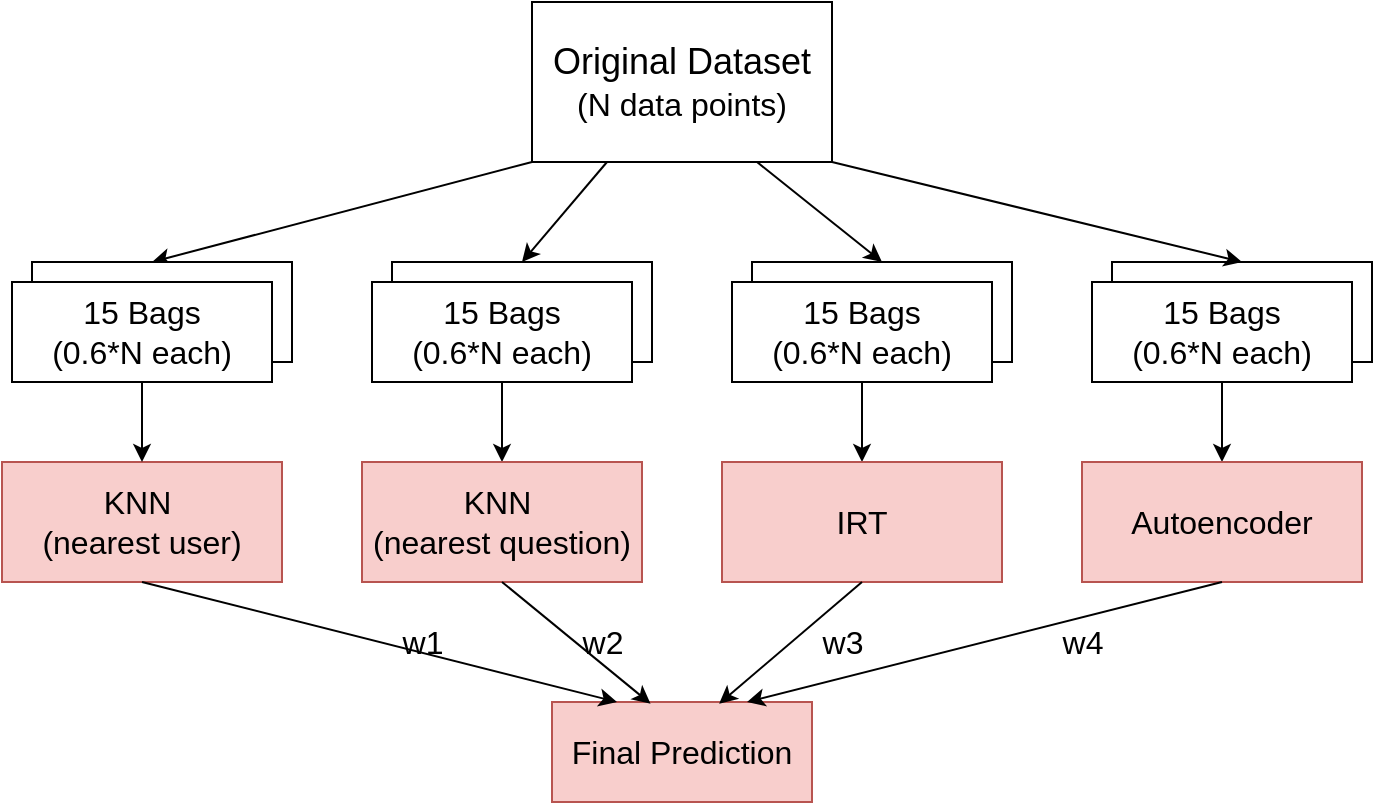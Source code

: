 <mxfile version="16.1.0" type="device"><diagram id="F1dqZCRqMc2vNVGIM0e4" name="Page-1"><mxGraphModel dx="868" dy="463" grid="1" gridSize="10" guides="1" tooltips="1" connect="1" arrows="1" fold="1" page="1" pageScale="1" pageWidth="850" pageHeight="1100" math="0" shadow="0"><root><mxCell id="0"/><mxCell id="1" parent="0"/><mxCell id="Kqlo340BeL6TceBQYJTj-31" value="15 Bags&lt;br&gt;(0.6*N each)" style="rounded=0;whiteSpace=wrap;html=1;fontSize=16;" vertex="1" parent="1"><mxGeometry x="625" y="190" width="130" height="50" as="geometry"/></mxCell><mxCell id="Kqlo340BeL6TceBQYJTj-30" value="15 Bags&lt;br&gt;(0.6*N each)" style="rounded=0;whiteSpace=wrap;html=1;fontSize=16;" vertex="1" parent="1"><mxGeometry x="445" y="190" width="130" height="50" as="geometry"/></mxCell><mxCell id="Kqlo340BeL6TceBQYJTj-29" value="15 Bags&lt;br&gt;(0.6*N each)" style="rounded=0;whiteSpace=wrap;html=1;fontSize=16;" vertex="1" parent="1"><mxGeometry x="265" y="190" width="130" height="50" as="geometry"/></mxCell><mxCell id="Kqlo340BeL6TceBQYJTj-3" value="&lt;font&gt;&lt;font style=&quot;font-size: 18px&quot;&gt;Original Dataset&lt;/font&gt;&lt;br&gt;&lt;span style=&quot;font-size: 16px&quot;&gt;(N data points)&lt;/span&gt;&lt;br&gt;&lt;/font&gt;" style="rounded=0;whiteSpace=wrap;html=1;" vertex="1" parent="1"><mxGeometry x="335" y="60" width="150" height="80" as="geometry"/></mxCell><mxCell id="Kqlo340BeL6TceBQYJTj-4" value="" style="endArrow=classic;html=1;rounded=0;fontSize=16;exitX=0;exitY=1;exitDx=0;exitDy=0;entryX=0.5;entryY=0;entryDx=0;entryDy=0;" edge="1" parent="1" source="Kqlo340BeL6TceBQYJTj-3"><mxGeometry width="50" height="50" relative="1" as="geometry"><mxPoint x="370" y="230" as="sourcePoint"/><mxPoint x="145" y="190" as="targetPoint"/></mxGeometry></mxCell><mxCell id="Kqlo340BeL6TceBQYJTj-8" value="" style="endArrow=classic;html=1;rounded=0;fontSize=16;exitX=0.25;exitY=1;exitDx=0;exitDy=0;entryX=0.5;entryY=0;entryDx=0;entryDy=0;" edge="1" parent="1" source="Kqlo340BeL6TceBQYJTj-3" target="Kqlo340BeL6TceBQYJTj-29"><mxGeometry width="50" height="50" relative="1" as="geometry"><mxPoint x="350" y="130" as="sourcePoint"/><mxPoint x="150" y="200" as="targetPoint"/></mxGeometry></mxCell><mxCell id="Kqlo340BeL6TceBQYJTj-9" value="15 Bags&lt;br&gt;(0.6*N each)" style="rounded=0;whiteSpace=wrap;html=1;fontSize=16;" vertex="1" parent="1"><mxGeometry x="435" y="200" width="130" height="50" as="geometry"/></mxCell><mxCell id="Kqlo340BeL6TceBQYJTj-10" value="15 Bags&lt;br&gt;(0.6*N each)" style="rounded=0;whiteSpace=wrap;html=1;fontSize=16;" vertex="1" parent="1"><mxGeometry x="615" y="200" width="130" height="50" as="geometry"/></mxCell><mxCell id="Kqlo340BeL6TceBQYJTj-11" value="" style="endArrow=classic;html=1;rounded=0;fontSize=16;exitX=0.75;exitY=1;exitDx=0;exitDy=0;entryX=0.5;entryY=0;entryDx=0;entryDy=0;" edge="1" parent="1" source="Kqlo340BeL6TceBQYJTj-3" target="Kqlo340BeL6TceBQYJTj-30"><mxGeometry width="50" height="50" relative="1" as="geometry"><mxPoint x="387.5" y="130" as="sourcePoint"/><mxPoint x="330" y="200" as="targetPoint"/></mxGeometry></mxCell><mxCell id="Kqlo340BeL6TceBQYJTj-12" value="" style="endArrow=classic;html=1;rounded=0;fontSize=16;exitX=1;exitY=1;exitDx=0;exitDy=0;entryX=0.5;entryY=0;entryDx=0;entryDy=0;" edge="1" parent="1" source="Kqlo340BeL6TceBQYJTj-3" target="Kqlo340BeL6TceBQYJTj-31"><mxGeometry width="50" height="50" relative="1" as="geometry"><mxPoint x="397.5" y="140" as="sourcePoint"/><mxPoint x="340" y="210" as="targetPoint"/></mxGeometry></mxCell><mxCell id="Kqlo340BeL6TceBQYJTj-14" value="" style="endArrow=classic;html=1;rounded=0;fontSize=18;exitX=0.5;exitY=1;exitDx=0;exitDy=0;" edge="1" parent="1"><mxGeometry width="50" height="50" relative="1" as="geometry"><mxPoint x="320" y="250" as="sourcePoint"/><mxPoint x="320" y="290" as="targetPoint"/></mxGeometry></mxCell><mxCell id="Kqlo340BeL6TceBQYJTj-15" value="" style="endArrow=classic;html=1;rounded=0;fontSize=18;exitX=0.5;exitY=1;exitDx=0;exitDy=0;" edge="1" parent="1" source="Kqlo340BeL6TceBQYJTj-9"><mxGeometry width="50" height="50" relative="1" as="geometry"><mxPoint x="150" y="260" as="sourcePoint"/><mxPoint x="500" y="290" as="targetPoint"/></mxGeometry></mxCell><mxCell id="Kqlo340BeL6TceBQYJTj-16" value="" style="endArrow=classic;html=1;rounded=0;fontSize=18;exitX=0.5;exitY=1;exitDx=0;exitDy=0;" edge="1" parent="1" source="Kqlo340BeL6TceBQYJTj-10"><mxGeometry width="50" height="50" relative="1" as="geometry"><mxPoint x="510" y="260" as="sourcePoint"/><mxPoint x="680" y="290" as="targetPoint"/></mxGeometry></mxCell><mxCell id="Kqlo340BeL6TceBQYJTj-17" value="KNN&amp;nbsp;&lt;br style=&quot;font-size: 16px;&quot;&gt;(nearest user)" style="rounded=0;whiteSpace=wrap;html=1;fontSize=16;fillColor=#f8cecc;strokeColor=#b85450;" vertex="1" parent="1"><mxGeometry x="70" y="290" width="140" height="60" as="geometry"/></mxCell><mxCell id="Kqlo340BeL6TceBQYJTj-18" value="KNN&amp;nbsp;&lt;br style=&quot;font-size: 16px;&quot;&gt;(nearest question)" style="rounded=0;whiteSpace=wrap;html=1;fontSize=16;fillColor=#f8cecc;strokeColor=#b85450;" vertex="1" parent="1"><mxGeometry x="250" y="290" width="140" height="60" as="geometry"/></mxCell><mxCell id="Kqlo340BeL6TceBQYJTj-19" value="IRT" style="rounded=0;whiteSpace=wrap;html=1;fontSize=16;fillColor=#f8cecc;strokeColor=#b85450;" vertex="1" parent="1"><mxGeometry x="430" y="290" width="140" height="60" as="geometry"/></mxCell><mxCell id="Kqlo340BeL6TceBQYJTj-20" value="Autoencoder" style="rounded=0;whiteSpace=wrap;html=1;fontSize=16;fillColor=#f8cecc;strokeColor=#b85450;" vertex="1" parent="1"><mxGeometry x="610" y="290" width="140" height="60" as="geometry"/></mxCell><mxCell id="Kqlo340BeL6TceBQYJTj-21" value="Final Prediction" style="rounded=0;whiteSpace=wrap;html=1;fontSize=16;fillColor=#f8cecc;strokeColor=#b85450;" vertex="1" parent="1"><mxGeometry x="345" y="410" width="130" height="50" as="geometry"/></mxCell><mxCell id="Kqlo340BeL6TceBQYJTj-22" value="" style="endArrow=classic;html=1;rounded=0;fontSize=16;exitX=0.5;exitY=1;exitDx=0;exitDy=0;entryX=0.25;entryY=0;entryDx=0;entryDy=0;" edge="1" parent="1" source="Kqlo340BeL6TceBQYJTj-17" target="Kqlo340BeL6TceBQYJTj-21"><mxGeometry width="50" height="50" relative="1" as="geometry"><mxPoint x="400" y="370" as="sourcePoint"/><mxPoint x="380" y="410" as="targetPoint"/></mxGeometry></mxCell><mxCell id="Kqlo340BeL6TceBQYJTj-23" value="" style="endArrow=classic;html=1;rounded=0;fontSize=16;exitX=0.5;exitY=1;exitDx=0;exitDy=0;entryX=0.379;entryY=0.017;entryDx=0;entryDy=0;entryPerimeter=0;" edge="1" parent="1" source="Kqlo340BeL6TceBQYJTj-18" target="Kqlo340BeL6TceBQYJTj-21"><mxGeometry width="50" height="50" relative="1" as="geometry"><mxPoint x="150" y="360" as="sourcePoint"/><mxPoint x="355" y="420" as="targetPoint"/></mxGeometry></mxCell><mxCell id="Kqlo340BeL6TceBQYJTj-24" value="" style="endArrow=classic;html=1;rounded=0;fontSize=16;exitX=0.5;exitY=1;exitDx=0;exitDy=0;entryX=0.643;entryY=0.017;entryDx=0;entryDy=0;entryPerimeter=0;" edge="1" parent="1" source="Kqlo340BeL6TceBQYJTj-19" target="Kqlo340BeL6TceBQYJTj-21"><mxGeometry width="50" height="50" relative="1" as="geometry"><mxPoint x="160" y="370" as="sourcePoint"/><mxPoint x="365" y="430" as="targetPoint"/></mxGeometry></mxCell><mxCell id="Kqlo340BeL6TceBQYJTj-25" value="" style="endArrow=classic;html=1;rounded=0;fontSize=16;exitX=0.5;exitY=1;exitDx=0;exitDy=0;entryX=0.75;entryY=0;entryDx=0;entryDy=0;" edge="1" parent="1" source="Kqlo340BeL6TceBQYJTj-20" target="Kqlo340BeL6TceBQYJTj-21"><mxGeometry width="50" height="50" relative="1" as="geometry"><mxPoint x="170" y="380" as="sourcePoint"/><mxPoint x="480" y="410" as="targetPoint"/></mxGeometry></mxCell><mxCell id="Kqlo340BeL6TceBQYJTj-34" value="w1" style="text;html=1;align=center;verticalAlign=middle;resizable=0;points=[];autosize=1;strokeColor=none;fillColor=none;fontSize=16;" vertex="1" parent="1"><mxGeometry x="260" y="370" width="40" height="20" as="geometry"/></mxCell><mxCell id="Kqlo340BeL6TceBQYJTj-36" value="w2" style="text;html=1;align=center;verticalAlign=middle;resizable=0;points=[];autosize=1;strokeColor=none;fillColor=none;fontSize=16;" vertex="1" parent="1"><mxGeometry x="350" y="370" width="40" height="20" as="geometry"/></mxCell><mxCell id="Kqlo340BeL6TceBQYJTj-37" value="w3" style="text;html=1;align=center;verticalAlign=middle;resizable=0;points=[];autosize=1;strokeColor=none;fillColor=none;fontSize=16;" vertex="1" parent="1"><mxGeometry x="470" y="370" width="40" height="20" as="geometry"/></mxCell><mxCell id="Kqlo340BeL6TceBQYJTj-39" value="w4" style="text;html=1;align=center;verticalAlign=middle;resizable=0;points=[];autosize=1;strokeColor=none;fillColor=none;fontSize=16;" vertex="1" parent="1"><mxGeometry x="590" y="370" width="40" height="20" as="geometry"/></mxCell><mxCell id="Kqlo340BeL6TceBQYJTj-46" value="15 Bags&lt;br&gt;(0.6*N each)" style="rounded=0;whiteSpace=wrap;html=1;fontSize=16;" vertex="1" parent="1"><mxGeometry x="255" y="200" width="130" height="50" as="geometry"/></mxCell><mxCell id="Kqlo340BeL6TceBQYJTj-48" value="15 Bags&lt;br&gt;(0.6*N each)" style="rounded=0;whiteSpace=wrap;html=1;fontSize=16;" vertex="1" parent="1"><mxGeometry x="85" y="190" width="130" height="50" as="geometry"/></mxCell><mxCell id="Kqlo340BeL6TceBQYJTj-51" value="" style="edgeStyle=orthogonalEdgeStyle;rounded=0;orthogonalLoop=1;jettySize=auto;html=1;fontSize=16;" edge="1" parent="1" source="Kqlo340BeL6TceBQYJTj-49" target="Kqlo340BeL6TceBQYJTj-17"><mxGeometry relative="1" as="geometry"/></mxCell><mxCell id="Kqlo340BeL6TceBQYJTj-49" value="15 Bags&lt;br&gt;(0.6*N each)" style="rounded=0;whiteSpace=wrap;html=1;fontSize=16;" vertex="1" parent="1"><mxGeometry x="75" y="200" width="130" height="50" as="geometry"/></mxCell></root></mxGraphModel></diagram></mxfile>
